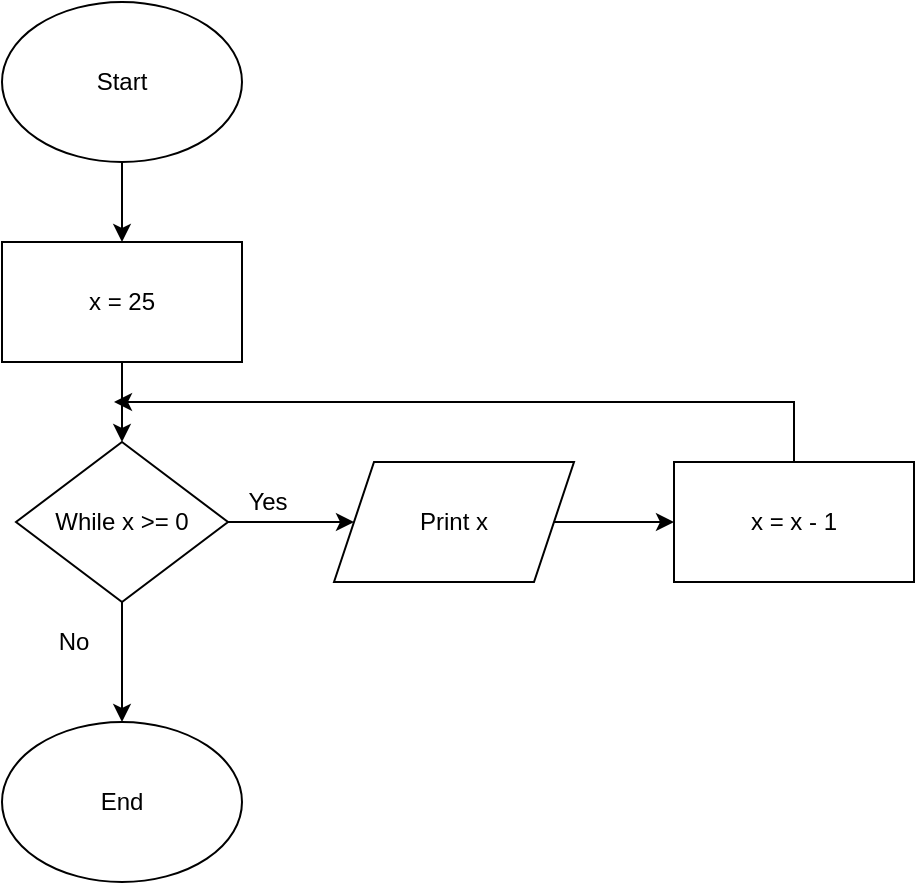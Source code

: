 <mxfile version="13.10.0" type="github">
  <diagram id="C5RBs43oDa-KdzZeNtuy" name="Page-1">
    <mxGraphModel dx="862" dy="1594" grid="1" gridSize="10" guides="1" tooltips="1" connect="1" arrows="1" fold="1" page="1" pageScale="1" pageWidth="827" pageHeight="1169" math="0" shadow="0">
      <root>
        <mxCell id="WIyWlLk6GJQsqaUBKTNV-0" />
        <mxCell id="WIyWlLk6GJQsqaUBKTNV-1" parent="WIyWlLk6GJQsqaUBKTNV-0" />
        <mxCell id="sIGRN8SxIELvBKpaprxZ-2" value="" style="edgeStyle=orthogonalEdgeStyle;rounded=0;orthogonalLoop=1;jettySize=auto;html=1;" edge="1" parent="WIyWlLk6GJQsqaUBKTNV-1" source="sIGRN8SxIELvBKpaprxZ-0" target="sIGRN8SxIELvBKpaprxZ-1">
          <mxGeometry relative="1" as="geometry" />
        </mxCell>
        <mxCell id="sIGRN8SxIELvBKpaprxZ-0" value="Start" style="ellipse;whiteSpace=wrap;html=1;" vertex="1" parent="WIyWlLk6GJQsqaUBKTNV-1">
          <mxGeometry x="294" y="-1160" width="120" height="80" as="geometry" />
        </mxCell>
        <mxCell id="sIGRN8SxIELvBKpaprxZ-4" value="" style="edgeStyle=orthogonalEdgeStyle;rounded=0;orthogonalLoop=1;jettySize=auto;html=1;" edge="1" parent="WIyWlLk6GJQsqaUBKTNV-1" source="sIGRN8SxIELvBKpaprxZ-1" target="sIGRN8SxIELvBKpaprxZ-3">
          <mxGeometry relative="1" as="geometry" />
        </mxCell>
        <mxCell id="sIGRN8SxIELvBKpaprxZ-1" value="x = 25" style="whiteSpace=wrap;html=1;" vertex="1" parent="WIyWlLk6GJQsqaUBKTNV-1">
          <mxGeometry x="294" y="-1040" width="120" height="60" as="geometry" />
        </mxCell>
        <mxCell id="sIGRN8SxIELvBKpaprxZ-7" value="" style="edgeStyle=orthogonalEdgeStyle;rounded=0;orthogonalLoop=1;jettySize=auto;html=1;" edge="1" parent="WIyWlLk6GJQsqaUBKTNV-1" source="sIGRN8SxIELvBKpaprxZ-3" target="sIGRN8SxIELvBKpaprxZ-6">
          <mxGeometry relative="1" as="geometry" />
        </mxCell>
        <mxCell id="sIGRN8SxIELvBKpaprxZ-13" value="" style="edgeStyle=orthogonalEdgeStyle;rounded=0;orthogonalLoop=1;jettySize=auto;html=1;" edge="1" parent="WIyWlLk6GJQsqaUBKTNV-1" source="sIGRN8SxIELvBKpaprxZ-3" target="sIGRN8SxIELvBKpaprxZ-12">
          <mxGeometry relative="1" as="geometry" />
        </mxCell>
        <mxCell id="sIGRN8SxIELvBKpaprxZ-3" value="While x &amp;gt;= 0" style="rhombus;whiteSpace=wrap;html=1;" vertex="1" parent="WIyWlLk6GJQsqaUBKTNV-1">
          <mxGeometry x="301" y="-940" width="106" height="80" as="geometry" />
        </mxCell>
        <mxCell id="sIGRN8SxIELvBKpaprxZ-9" value="" style="edgeStyle=orthogonalEdgeStyle;rounded=0;orthogonalLoop=1;jettySize=auto;html=1;" edge="1" parent="WIyWlLk6GJQsqaUBKTNV-1" source="sIGRN8SxIELvBKpaprxZ-6" target="sIGRN8SxIELvBKpaprxZ-8">
          <mxGeometry relative="1" as="geometry" />
        </mxCell>
        <mxCell id="sIGRN8SxIELvBKpaprxZ-6" value="Print x" style="shape=parallelogram;perimeter=parallelogramPerimeter;whiteSpace=wrap;html=1;fixedSize=1;" vertex="1" parent="WIyWlLk6GJQsqaUBKTNV-1">
          <mxGeometry x="460" y="-930" width="120" height="60" as="geometry" />
        </mxCell>
        <mxCell id="sIGRN8SxIELvBKpaprxZ-10" style="edgeStyle=orthogonalEdgeStyle;rounded=0;orthogonalLoop=1;jettySize=auto;html=1;exitX=0.5;exitY=0;exitDx=0;exitDy=0;" edge="1" parent="WIyWlLk6GJQsqaUBKTNV-1" source="sIGRN8SxIELvBKpaprxZ-8">
          <mxGeometry relative="1" as="geometry">
            <mxPoint x="350" y="-960" as="targetPoint" />
            <Array as="points">
              <mxPoint x="690" y="-960" />
            </Array>
          </mxGeometry>
        </mxCell>
        <mxCell id="sIGRN8SxIELvBKpaprxZ-8" value="x = x - 1" style="whiteSpace=wrap;html=1;" vertex="1" parent="WIyWlLk6GJQsqaUBKTNV-1">
          <mxGeometry x="630" y="-930" width="120" height="60" as="geometry" />
        </mxCell>
        <mxCell id="sIGRN8SxIELvBKpaprxZ-11" value="Yes" style="text;html=1;strokeColor=none;fillColor=none;align=center;verticalAlign=middle;whiteSpace=wrap;rounded=0;" vertex="1" parent="WIyWlLk6GJQsqaUBKTNV-1">
          <mxGeometry x="407" y="-920" width="40" height="20" as="geometry" />
        </mxCell>
        <mxCell id="sIGRN8SxIELvBKpaprxZ-12" value="End" style="ellipse;whiteSpace=wrap;html=1;" vertex="1" parent="WIyWlLk6GJQsqaUBKTNV-1">
          <mxGeometry x="294" y="-800" width="120" height="80" as="geometry" />
        </mxCell>
        <mxCell id="sIGRN8SxIELvBKpaprxZ-14" value="No" style="text;html=1;strokeColor=none;fillColor=none;align=center;verticalAlign=middle;whiteSpace=wrap;rounded=0;" vertex="1" parent="WIyWlLk6GJQsqaUBKTNV-1">
          <mxGeometry x="310" y="-850" width="40" height="20" as="geometry" />
        </mxCell>
      </root>
    </mxGraphModel>
  </diagram>
</mxfile>
